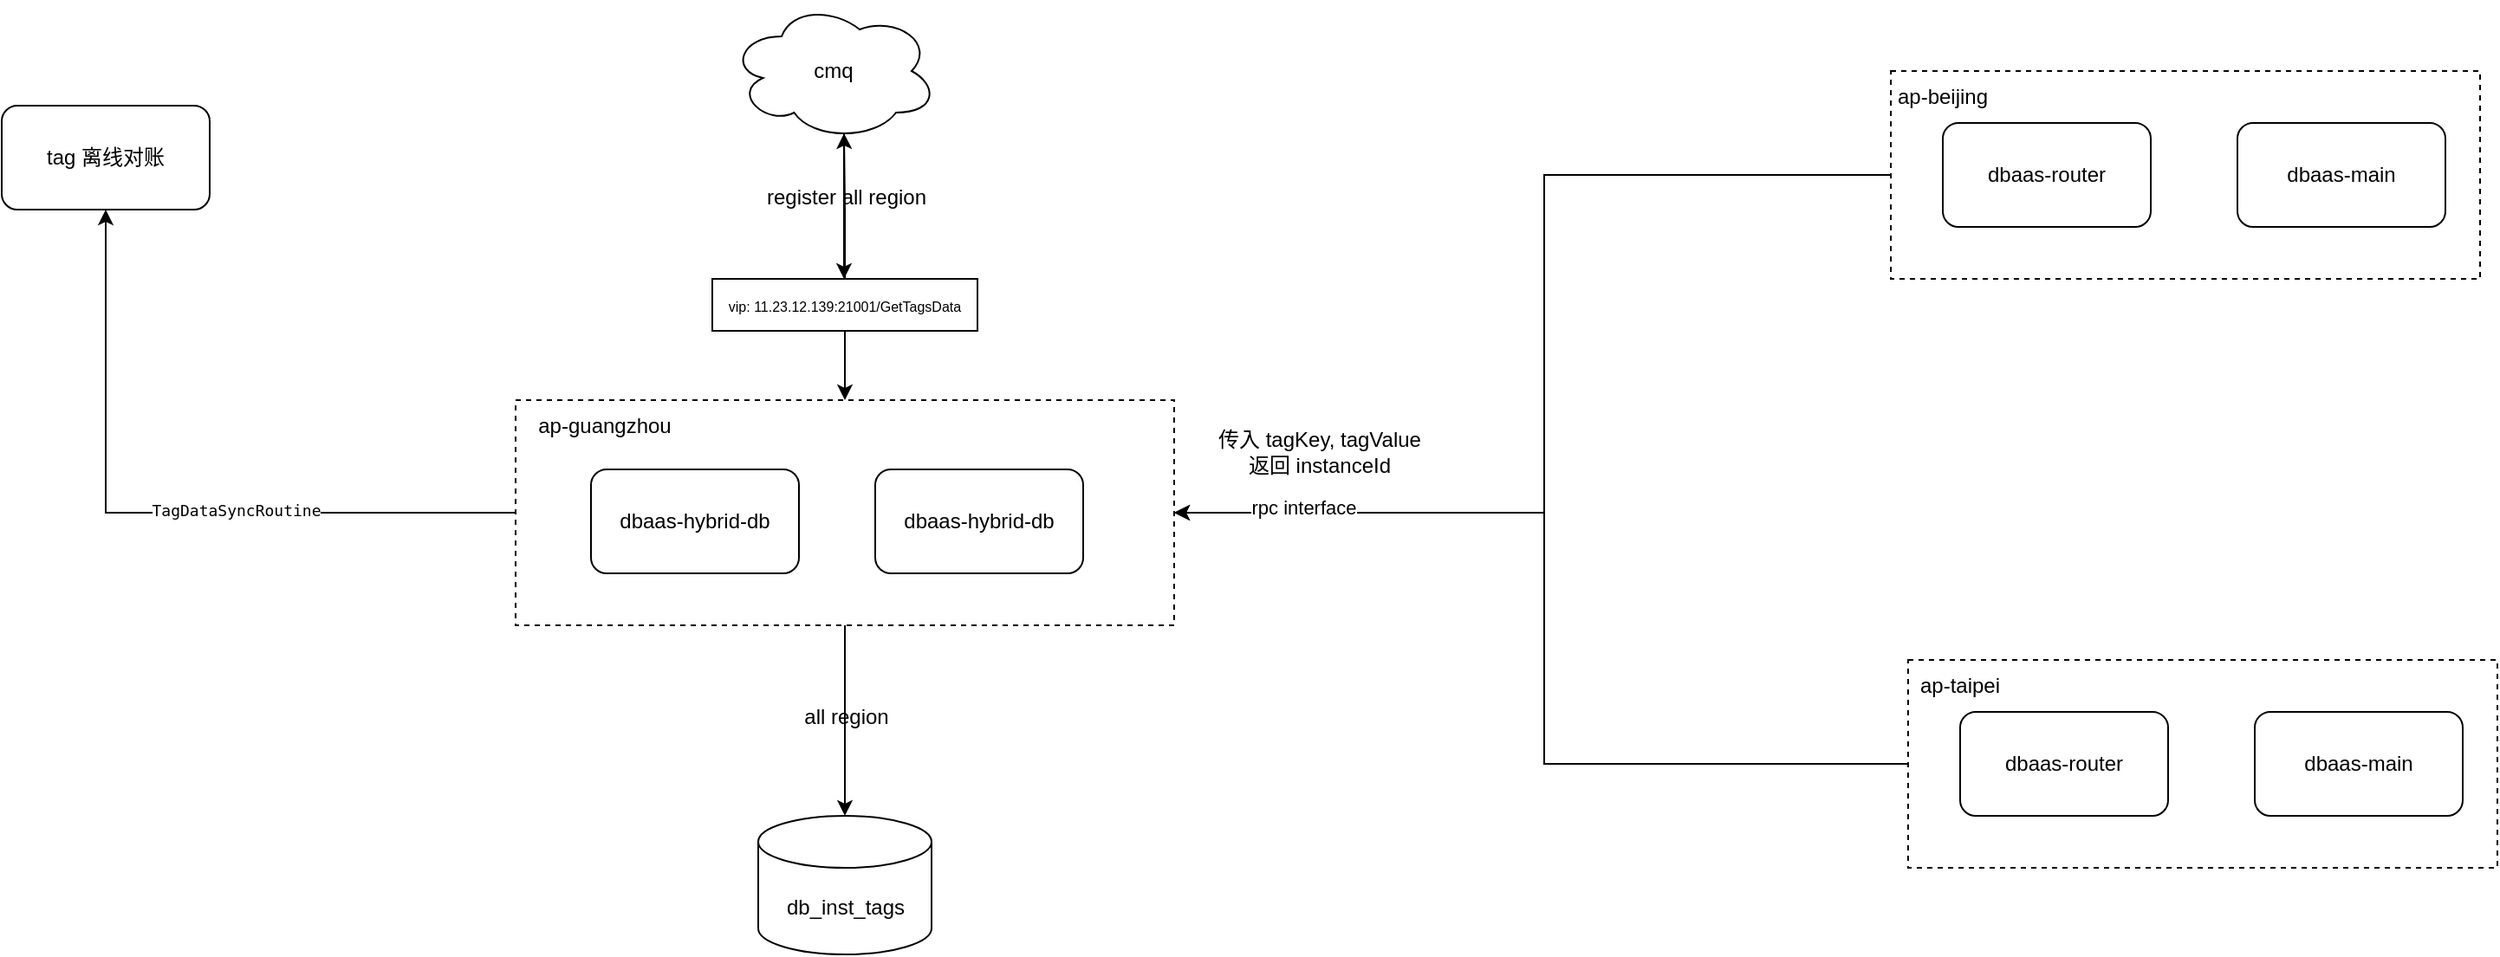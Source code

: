 <mxfile version="24.7.3" type="github">
  <diagram name="第 1 页" id="o16jT8s6Q-hIHPiViAWH">
    <mxGraphModel dx="1952" dy="748" grid="1" gridSize="10" guides="1" tooltips="1" connect="1" arrows="1" fold="1" page="1" pageScale="1" pageWidth="827" pageHeight="1169" math="0" shadow="0">
      <root>
        <mxCell id="0" />
        <mxCell id="1" parent="0" />
        <mxCell id="NYipR0PiHKViFvUqOCkT-19" value="" style="group" vertex="1" connectable="0" parent="1">
          <mxGeometry x="176" y="100" width="380.5" height="550" as="geometry" />
        </mxCell>
        <mxCell id="NYipR0PiHKViFvUqOCkT-14" value="" style="rounded=0;whiteSpace=wrap;html=1;dashed=1;container=1;" vertex="1" parent="NYipR0PiHKViFvUqOCkT-19">
          <mxGeometry x="0.5" y="230" width="380" height="130" as="geometry" />
        </mxCell>
        <mxCell id="NYipR0PiHKViFvUqOCkT-1" value="db_inst_tags" style="shape=cylinder3;whiteSpace=wrap;html=1;boundedLbl=1;backgroundOutline=1;size=15;" vertex="1" parent="NYipR0PiHKViFvUqOCkT-19">
          <mxGeometry x="140.5" y="470" width="100" height="80" as="geometry" />
        </mxCell>
        <mxCell id="NYipR0PiHKViFvUqOCkT-3" value="dbaas-hybrid-db" style="rounded=1;whiteSpace=wrap;html=1;" vertex="1" parent="NYipR0PiHKViFvUqOCkT-19">
          <mxGeometry x="44" y="270" width="120" height="60" as="geometry" />
        </mxCell>
        <mxCell id="NYipR0PiHKViFvUqOCkT-5" value="dbaas-hybrid-db" style="rounded=1;whiteSpace=wrap;html=1;" vertex="1" parent="NYipR0PiHKViFvUqOCkT-19">
          <mxGeometry x="208" y="270" width="120" height="60" as="geometry" />
        </mxCell>
        <mxCell id="NYipR0PiHKViFvUqOCkT-12" style="edgeStyle=orthogonalEdgeStyle;rounded=0;orthogonalLoop=1;jettySize=auto;html=1;" edge="1" parent="NYipR0PiHKViFvUqOCkT-19" source="NYipR0PiHKViFvUqOCkT-7">
          <mxGeometry relative="1" as="geometry">
            <mxPoint x="190.5" y="230" as="targetPoint" />
          </mxGeometry>
        </mxCell>
        <mxCell id="NYipR0PiHKViFvUqOCkT-7" value="&lt;font style=&quot;font-size: 8px;&quot;&gt;vip: 11.23.12.139:21001/GetTagsData&lt;/font&gt;" style="rounded=0;whiteSpace=wrap;html=1;" vertex="1" parent="NYipR0PiHKViFvUqOCkT-19">
          <mxGeometry x="114" y="160" width="153" height="30" as="geometry" />
        </mxCell>
        <mxCell id="NYipR0PiHKViFvUqOCkT-10" style="edgeStyle=orthogonalEdgeStyle;rounded=0;orthogonalLoop=1;jettySize=auto;html=1;exitX=0.55;exitY=0.95;exitDx=0;exitDy=0;exitPerimeter=0;" edge="1" parent="NYipR0PiHKViFvUqOCkT-19" source="NYipR0PiHKViFvUqOCkT-8">
          <mxGeometry relative="1" as="geometry">
            <mxPoint x="190" y="160" as="targetPoint" />
          </mxGeometry>
        </mxCell>
        <mxCell id="NYipR0PiHKViFvUqOCkT-8" value="cmq" style="ellipse;shape=cloud;whiteSpace=wrap;html=1;" vertex="1" parent="NYipR0PiHKViFvUqOCkT-19">
          <mxGeometry x="124" width="120" height="80" as="geometry" />
        </mxCell>
        <mxCell id="NYipR0PiHKViFvUqOCkT-9" style="edgeStyle=orthogonalEdgeStyle;rounded=0;orthogonalLoop=1;jettySize=auto;html=1;exitX=0.5;exitY=0;exitDx=0;exitDy=0;entryX=0.55;entryY=0.95;entryDx=0;entryDy=0;entryPerimeter=0;" edge="1" parent="NYipR0PiHKViFvUqOCkT-19" source="NYipR0PiHKViFvUqOCkT-7" target="NYipR0PiHKViFvUqOCkT-8">
          <mxGeometry relative="1" as="geometry" />
        </mxCell>
        <mxCell id="NYipR0PiHKViFvUqOCkT-11" value="register all region" style="text;html=1;align=center;verticalAlign=middle;resizable=0;points=[];autosize=1;strokeColor=none;fillColor=none;" vertex="1" parent="NYipR0PiHKViFvUqOCkT-19">
          <mxGeometry x="130.5" y="98" width="120" height="30" as="geometry" />
        </mxCell>
        <mxCell id="NYipR0PiHKViFvUqOCkT-16" value="all region" style="text;html=1;align=center;verticalAlign=middle;resizable=0;points=[];autosize=1;strokeColor=none;fillColor=none;" vertex="1" parent="NYipR0PiHKViFvUqOCkT-19">
          <mxGeometry x="155.5" y="398" width="70" height="30" as="geometry" />
        </mxCell>
        <mxCell id="NYipR0PiHKViFvUqOCkT-17" value="ap-guangzhou" style="text;html=1;align=center;verticalAlign=middle;whiteSpace=wrap;rounded=0;" vertex="1" parent="NYipR0PiHKViFvUqOCkT-19">
          <mxGeometry y="230" width="104" height="30" as="geometry" />
        </mxCell>
        <mxCell id="NYipR0PiHKViFvUqOCkT-18" style="edgeStyle=orthogonalEdgeStyle;rounded=0;orthogonalLoop=1;jettySize=auto;html=1;exitX=0.5;exitY=1;exitDx=0;exitDy=0;entryX=0.5;entryY=0;entryDx=0;entryDy=0;entryPerimeter=0;" edge="1" parent="NYipR0PiHKViFvUqOCkT-19" source="NYipR0PiHKViFvUqOCkT-14" target="NYipR0PiHKViFvUqOCkT-1">
          <mxGeometry relative="1" as="geometry" />
        </mxCell>
        <mxCell id="NYipR0PiHKViFvUqOCkT-26" value="tag 离线对账" style="rounded=1;whiteSpace=wrap;html=1;" vertex="1" parent="1">
          <mxGeometry x="-120" y="160" width="120" height="60" as="geometry" />
        </mxCell>
        <mxCell id="NYipR0PiHKViFvUqOCkT-29" value="" style="group" vertex="1" connectable="0" parent="1">
          <mxGeometry x="970" y="140" width="340" height="120" as="geometry" />
        </mxCell>
        <mxCell id="NYipR0PiHKViFvUqOCkT-24" value="" style="rounded=0;whiteSpace=wrap;html=1;dashed=1;container=0;" vertex="1" parent="NYipR0PiHKViFvUqOCkT-29">
          <mxGeometry width="340" height="120" as="geometry" />
        </mxCell>
        <mxCell id="NYipR0PiHKViFvUqOCkT-27" value="ap-beijing" style="text;html=1;align=center;verticalAlign=middle;whiteSpace=wrap;rounded=0;container=0;" vertex="1" parent="NYipR0PiHKViFvUqOCkT-29">
          <mxGeometry width="60" height="30" as="geometry" />
        </mxCell>
        <mxCell id="NYipR0PiHKViFvUqOCkT-22" value="dbaas-router" style="rounded=1;whiteSpace=wrap;html=1;container=0;" vertex="1" parent="NYipR0PiHKViFvUqOCkT-29">
          <mxGeometry x="30" y="30" width="120" height="60" as="geometry" />
        </mxCell>
        <mxCell id="NYipR0PiHKViFvUqOCkT-23" value="dbaas-main" style="rounded=1;whiteSpace=wrap;html=1;container=0;" vertex="1" parent="NYipR0PiHKViFvUqOCkT-29">
          <mxGeometry x="200" y="30" width="120" height="60" as="geometry" />
        </mxCell>
        <mxCell id="NYipR0PiHKViFvUqOCkT-31" value="" style="group" vertex="1" connectable="0" parent="1">
          <mxGeometry x="980" y="480" width="340" height="120" as="geometry" />
        </mxCell>
        <mxCell id="NYipR0PiHKViFvUqOCkT-32" value="" style="rounded=0;whiteSpace=wrap;html=1;dashed=1;container=0;" vertex="1" parent="NYipR0PiHKViFvUqOCkT-31">
          <mxGeometry width="340" height="120" as="geometry" />
        </mxCell>
        <mxCell id="NYipR0PiHKViFvUqOCkT-33" value="ap-taipei" style="text;html=1;align=center;verticalAlign=middle;whiteSpace=wrap;rounded=0;container=0;" vertex="1" parent="NYipR0PiHKViFvUqOCkT-31">
          <mxGeometry width="60" height="30" as="geometry" />
        </mxCell>
        <mxCell id="NYipR0PiHKViFvUqOCkT-34" value="dbaas-router" style="rounded=1;whiteSpace=wrap;html=1;container=0;" vertex="1" parent="NYipR0PiHKViFvUqOCkT-31">
          <mxGeometry x="30" y="30" width="120" height="60" as="geometry" />
        </mxCell>
        <mxCell id="NYipR0PiHKViFvUqOCkT-35" value="dbaas-main" style="rounded=1;whiteSpace=wrap;html=1;container=0;" vertex="1" parent="NYipR0PiHKViFvUqOCkT-31">
          <mxGeometry x="200" y="30" width="120" height="60" as="geometry" />
        </mxCell>
        <mxCell id="NYipR0PiHKViFvUqOCkT-36" style="edgeStyle=orthogonalEdgeStyle;rounded=0;orthogonalLoop=1;jettySize=auto;html=1;exitX=0;exitY=0.5;exitDx=0;exitDy=0;entryX=1;entryY=0.5;entryDx=0;entryDy=0;" edge="1" parent="1" source="NYipR0PiHKViFvUqOCkT-24" target="NYipR0PiHKViFvUqOCkT-14">
          <mxGeometry relative="1" as="geometry">
            <Array as="points">
              <mxPoint x="770" y="200" />
              <mxPoint x="770" y="395" />
            </Array>
          </mxGeometry>
        </mxCell>
        <mxCell id="NYipR0PiHKViFvUqOCkT-38" style="edgeStyle=orthogonalEdgeStyle;rounded=0;orthogonalLoop=1;jettySize=auto;html=1;exitX=0;exitY=0.5;exitDx=0;exitDy=0;entryX=1;entryY=0.5;entryDx=0;entryDy=0;" edge="1" parent="1" source="NYipR0PiHKViFvUqOCkT-32" target="NYipR0PiHKViFvUqOCkT-14">
          <mxGeometry relative="1" as="geometry">
            <Array as="points">
              <mxPoint x="770" y="540" />
              <mxPoint x="770" y="395" />
            </Array>
          </mxGeometry>
        </mxCell>
        <mxCell id="NYipR0PiHKViFvUqOCkT-39" value="rpc interface" style="edgeLabel;html=1;align=center;verticalAlign=middle;resizable=0;points=[];" vertex="1" connectable="0" parent="NYipR0PiHKViFvUqOCkT-38">
          <mxGeometry x="0.738" y="-3" relative="1" as="geometry">
            <mxPoint as="offset" />
          </mxGeometry>
        </mxCell>
        <mxCell id="NYipR0PiHKViFvUqOCkT-41" value="传入 tagKey, tagValue&lt;div&gt;返回 instanceId&lt;/div&gt;" style="text;html=1;align=center;verticalAlign=middle;resizable=0;points=[];autosize=1;strokeColor=none;fillColor=none;" vertex="1" parent="1">
          <mxGeometry x="570" y="340" width="140" height="40" as="geometry" />
        </mxCell>
        <mxCell id="NYipR0PiHKViFvUqOCkT-43" style="edgeStyle=orthogonalEdgeStyle;rounded=0;orthogonalLoop=1;jettySize=auto;html=1;exitX=0;exitY=0.5;exitDx=0;exitDy=0;entryX=0.5;entryY=1;entryDx=0;entryDy=0;" edge="1" parent="1" source="NYipR0PiHKViFvUqOCkT-14" target="NYipR0PiHKViFvUqOCkT-26">
          <mxGeometry relative="1" as="geometry" />
        </mxCell>
        <mxCell id="NYipR0PiHKViFvUqOCkT-44" value="&lt;div style=&quot;color: rgb(8, 8, 8); font-family: Monaco, monospace;&quot;&gt;&lt;pre style=&quot;&quot;&gt;&lt;span style=&quot;color: rgb(0, 0, 0);&quot;&gt;&lt;font style=&quot;font-size: 9px;&quot;&gt;TagDataSyncRoutine&lt;/font&gt;&lt;/span&gt;&lt;/pre&gt;&lt;/div&gt;" style="edgeLabel;html=1;align=center;verticalAlign=middle;resizable=0;points=[];" vertex="1" connectable="0" parent="NYipR0PiHKViFvUqOCkT-43">
          <mxGeometry x="-0.213" y="-2" relative="1" as="geometry">
            <mxPoint as="offset" />
          </mxGeometry>
        </mxCell>
      </root>
    </mxGraphModel>
  </diagram>
</mxfile>
